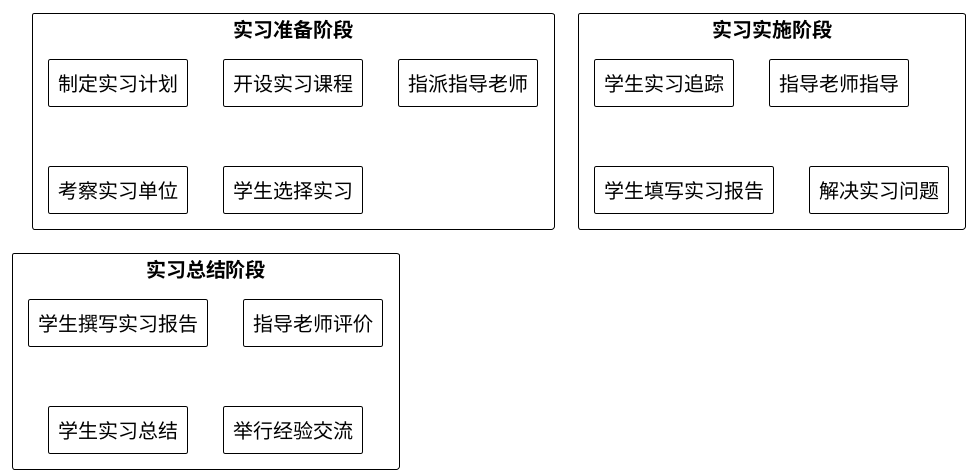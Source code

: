 @startuml
!theme plain

skinparam defaultTextAlignment center
skinparam rectangle {
  BorderColor black
  BackgroundColor white
  FontSize 20
}

rectangle "实习准备阶段" as stage1 {
 rectangle  "制定实习计划"
 rectangle "开设实习课程"
 rectangle "指派指导老师"
 rectangle "考察实习单位"
 rectangle "学生选择实习"
}

rectangle "实习实施阶段" as stage2 {
  rectangle "学生实习追踪"
  rectangle "指导老师指导"
  rectangle "学生填写实习报告"
  rectangle "解决实习问题"
}

rectangle "实习总结阶段" as stage3 {
  rectangle "学生撰写实习报告"
  rectangle "指导老师评价"
  rectangle "学生实习总结"
  rectangle "举行经验交流"
}


@enduml